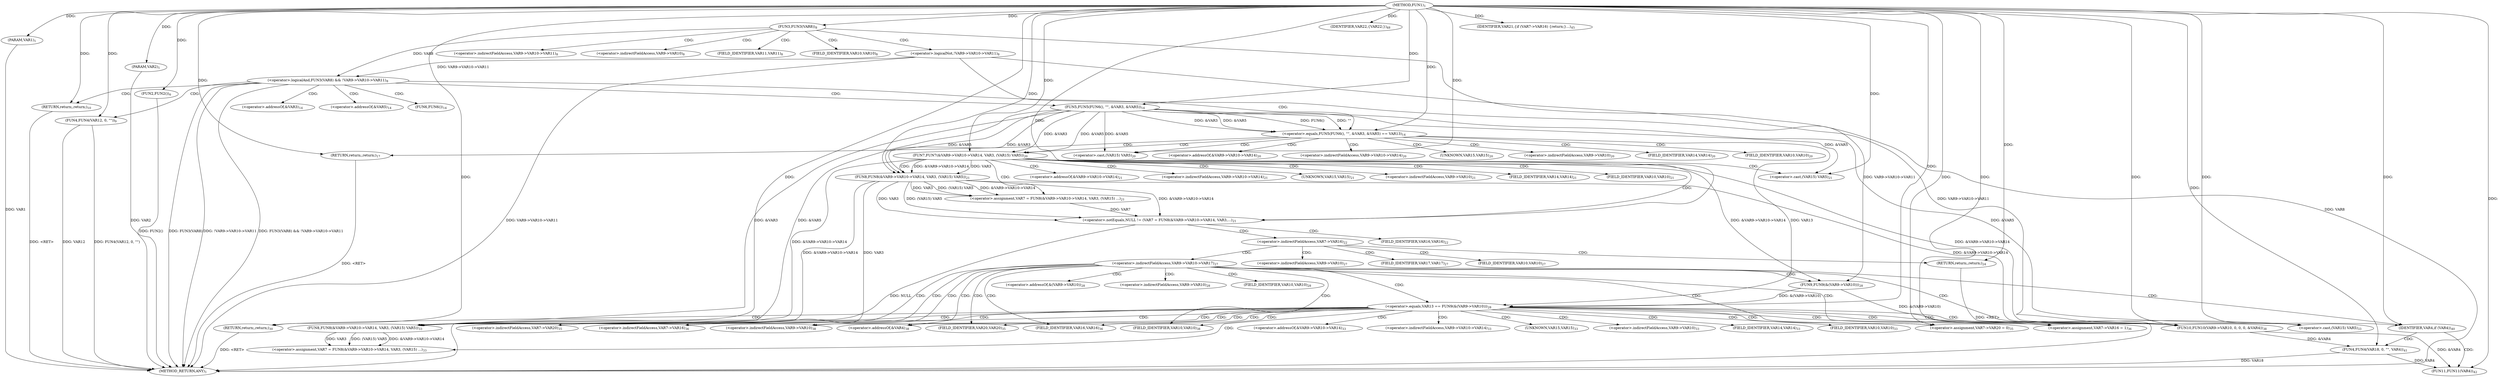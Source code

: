 digraph "FUN1" {  
"8" [label = <(METHOD,FUN1)<SUB>1</SUB>> ]
"144" [label = <(METHOD_RETURN,ANY)<SUB>1</SUB>> ]
"9" [label = <(PARAM,VAR1)<SUB>1</SUB>> ]
"10" [label = <(PARAM,VAR2)<SUB>1</SUB>> ]
"16" [label = <(FUN2,FUN2())<SUB>6</SUB>> ]
"18" [label = <(&lt;operator&gt;.logicalAnd,FUN3(VAR8) &amp;&amp; !VAR9-&gt;VAR10-&gt;VAR11)<SUB>8</SUB>> ]
"34" [label = <(&lt;operator&gt;.equals,FUN5(FUN6(), &quot;&quot;, &amp;VAR3, &amp;VAR5) == VAR13)<SUB>14</SUB>> ]
"46" [label = <(FUN7,FUN7(&amp;VAR9-&gt;VAR10-&gt;VAR14, VAR3, (VAR15) VAR5))<SUB>20</SUB>> ]
"28" [label = <(FUN4,FUN4(VAR12, 0, &quot;&quot;))<SUB>9</SUB>> ]
"32" [label = <(RETURN,return;,return;)<SUB>10</SUB>> ]
"44" [label = <(RETURN,return;,return;)<SUB>17</SUB>> ]
"19" [label = <(FUN3,FUN3(VAR8))<SUB>8</SUB>> ]
"21" [label = <(&lt;operator&gt;.logicalNot,!VAR9-&gt;VAR10-&gt;VAR11)<SUB>8</SUB>> ]
"35" [label = <(FUN5,FUN5(FUN6(), &quot;&quot;, &amp;VAR3, &amp;VAR5))<SUB>14</SUB>> ]
"54" [label = <(&lt;operator&gt;.cast,(VAR15) VAR5)<SUB>20</SUB>> ]
"59" [label = <(&lt;operator&gt;.notEquals,NULL != (VAR7 = FUN8(&amp;VAR9-&gt;VAR10-&gt;VAR14, VAR3,...)<SUB>21</SUB>> ]
"143" [label = <(IDENTIFIER,VAR22,{
		VAR22;
	})<SUB>48</SUB>> ]
"111" [label = <(&lt;operator&gt;.assignment,VAR7-&gt;VAR20 = 0)<SUB>35</SUB>> ]
"116" [label = <(&lt;operator&gt;.assignment,VAR7-&gt;VAR16 = 1)<SUB>36</SUB>> ]
"121" [label = <(FUN10,FUN10(VAR9-&gt;VAR10, 0, 0, 0, &amp;VAR4))<SUB>38</SUB>> ]
"140" [label = <(IDENTIFIER,VAR21,{
			if (VAR7-&gt;VAR16) {
				
				return;
			}

...)<SUB>45</SUB>> ]
"61" [label = <(&lt;operator&gt;.assignment,VAR7 = FUN8(&amp;VAR9-&gt;VAR10-&gt;VAR14, VAR3, (VAR15) ...)<SUB>21</SUB>> ]
"131" [label = <(IDENTIFIER,VAR4,if (VAR4))<SUB>40</SUB>> ]
"63" [label = <(FUN8,FUN8(&amp;VAR9-&gt;VAR10-&gt;VAR14, VAR3, (VAR15) VAR5))<SUB>21</SUB>> ]
"80" [label = <(RETURN,return;,return;)<SUB>24</SUB>> ]
"98" [label = <(&lt;operator&gt;.assignment,VAR7 = FUN8(&amp;VAR9-&gt;VAR10-&gt;VAR14, VAR3, (VAR15) ...)<SUB>33</SUB>> ]
"133" [label = <(FUN4,FUN4(VAR18, 0, &quot;&quot;, VAR4))<SUB>41</SUB>> ]
"138" [label = <(FUN11,FUN11(VAR4))<SUB>42</SUB>> ]
"71" [label = <(&lt;operator&gt;.cast,(VAR15) VAR5)<SUB>21</SUB>> ]
"89" [label = <(&lt;operator&gt;.equals,VAR13 == FUN9(&amp;(VAR9-&gt;VAR10)))<SUB>28</SUB>> ]
"97" [label = <(RETURN,return;,return;)<SUB>30</SUB>> ]
"100" [label = <(FUN8,FUN8(&amp;VAR9-&gt;VAR10-&gt;VAR14, VAR3, (VAR15) VAR5))<SUB>33</SUB>> ]
"91" [label = <(FUN9,FUN9(&amp;(VAR9-&gt;VAR10)))<SUB>28</SUB>> ]
"108" [label = <(&lt;operator&gt;.cast,(VAR15) VAR5)<SUB>33</SUB>> ]
"47" [label = <(&lt;operator&gt;.addressOf,&amp;VAR9-&gt;VAR10-&gt;VAR14)<SUB>20</SUB>> ]
"22" [label = <(&lt;operator&gt;.indirectFieldAccess,VAR9-&gt;VAR10-&gt;VAR11)<SUB>8</SUB>> ]
"36" [label = <(FUN6,FUN6())<SUB>14</SUB>> ]
"38" [label = <(&lt;operator&gt;.addressOf,&amp;VAR3)<SUB>14</SUB>> ]
"40" [label = <(&lt;operator&gt;.addressOf,&amp;VAR5)<SUB>14</SUB>> ]
"48" [label = <(&lt;operator&gt;.indirectFieldAccess,VAR9-&gt;VAR10-&gt;VAR14)<SUB>20</SUB>> ]
"55" [label = <(UNKNOWN,VAR15,VAR15)<SUB>20</SUB>> ]
"23" [label = <(&lt;operator&gt;.indirectFieldAccess,VAR9-&gt;VAR10)<SUB>8</SUB>> ]
"26" [label = <(FIELD_IDENTIFIER,VAR11,VAR11)<SUB>8</SUB>> ]
"49" [label = <(&lt;operator&gt;.indirectFieldAccess,VAR9-&gt;VAR10)<SUB>20</SUB>> ]
"52" [label = <(FIELD_IDENTIFIER,VAR14,VAR14)<SUB>20</SUB>> ]
"25" [label = <(FIELD_IDENTIFIER,VAR10,VAR10)<SUB>8</SUB>> ]
"51" [label = <(FIELD_IDENTIFIER,VAR10,VAR10)<SUB>20</SUB>> ]
"76" [label = <(&lt;operator&gt;.indirectFieldAccess,VAR7-&gt;VAR16)<SUB>22</SUB>> ]
"82" [label = <(&lt;operator&gt;.indirectFieldAccess,VAR9-&gt;VAR10-&gt;VAR17)<SUB>27</SUB>> ]
"112" [label = <(&lt;operator&gt;.indirectFieldAccess,VAR7-&gt;VAR20)<SUB>35</SUB>> ]
"117" [label = <(&lt;operator&gt;.indirectFieldAccess,VAR7-&gt;VAR16)<SUB>36</SUB>> ]
"122" [label = <(&lt;operator&gt;.indirectFieldAccess,VAR9-&gt;VAR10)<SUB>38</SUB>> ]
"128" [label = <(&lt;operator&gt;.addressOf,&amp;VAR4)<SUB>38</SUB>> ]
"64" [label = <(&lt;operator&gt;.addressOf,&amp;VAR9-&gt;VAR10-&gt;VAR14)<SUB>21</SUB>> ]
"78" [label = <(FIELD_IDENTIFIER,VAR16,VAR16)<SUB>22</SUB>> ]
"83" [label = <(&lt;operator&gt;.indirectFieldAccess,VAR9-&gt;VAR10)<SUB>27</SUB>> ]
"86" [label = <(FIELD_IDENTIFIER,VAR17,VAR17)<SUB>27</SUB>> ]
"114" [label = <(FIELD_IDENTIFIER,VAR20,VAR20)<SUB>35</SUB>> ]
"119" [label = <(FIELD_IDENTIFIER,VAR16,VAR16)<SUB>36</SUB>> ]
"124" [label = <(FIELD_IDENTIFIER,VAR10,VAR10)<SUB>38</SUB>> ]
"65" [label = <(&lt;operator&gt;.indirectFieldAccess,VAR9-&gt;VAR10-&gt;VAR14)<SUB>21</SUB>> ]
"72" [label = <(UNKNOWN,VAR15,VAR15)<SUB>21</SUB>> ]
"85" [label = <(FIELD_IDENTIFIER,VAR10,VAR10)<SUB>27</SUB>> ]
"66" [label = <(&lt;operator&gt;.indirectFieldAccess,VAR9-&gt;VAR10)<SUB>21</SUB>> ]
"69" [label = <(FIELD_IDENTIFIER,VAR14,VAR14)<SUB>21</SUB>> ]
"101" [label = <(&lt;operator&gt;.addressOf,&amp;VAR9-&gt;VAR10-&gt;VAR14)<SUB>33</SUB>> ]
"68" [label = <(FIELD_IDENTIFIER,VAR10,VAR10)<SUB>21</SUB>> ]
"92" [label = <(&lt;operator&gt;.addressOf,&amp;(VAR9-&gt;VAR10))<SUB>28</SUB>> ]
"102" [label = <(&lt;operator&gt;.indirectFieldAccess,VAR9-&gt;VAR10-&gt;VAR14)<SUB>33</SUB>> ]
"109" [label = <(UNKNOWN,VAR15,VAR15)<SUB>33</SUB>> ]
"93" [label = <(&lt;operator&gt;.indirectFieldAccess,VAR9-&gt;VAR10)<SUB>28</SUB>> ]
"103" [label = <(&lt;operator&gt;.indirectFieldAccess,VAR9-&gt;VAR10)<SUB>33</SUB>> ]
"106" [label = <(FIELD_IDENTIFIER,VAR14,VAR14)<SUB>33</SUB>> ]
"95" [label = <(FIELD_IDENTIFIER,VAR10,VAR10)<SUB>28</SUB>> ]
"105" [label = <(FIELD_IDENTIFIER,VAR10,VAR10)<SUB>33</SUB>> ]
  "44" -> "144"  [ label = "DDG: &lt;RET&gt;"] 
  "32" -> "144"  [ label = "DDG: &lt;RET&gt;"] 
  "97" -> "144"  [ label = "DDG: &lt;RET&gt;"] 
  "80" -> "144"  [ label = "DDG: &lt;RET&gt;"] 
  "9" -> "144"  [ label = "DDG: VAR1"] 
  "10" -> "144"  [ label = "DDG: VAR2"] 
  "16" -> "144"  [ label = "DDG: FUN2()"] 
  "18" -> "144"  [ label = "DDG: FUN3(VAR8)"] 
  "21" -> "144"  [ label = "DDG: VAR9-&gt;VAR10-&gt;VAR11"] 
  "18" -> "144"  [ label = "DDG: !VAR9-&gt;VAR10-&gt;VAR11"] 
  "18" -> "144"  [ label = "DDG: FUN3(VAR8) &amp;&amp; !VAR9-&gt;VAR10-&gt;VAR11"] 
  "28" -> "144"  [ label = "DDG: FUN4(VAR12, 0, &quot;&quot;)"] 
  "133" -> "144"  [ label = "DDG: VAR18"] 
  "19" -> "144"  [ label = "DDG: VAR8"] 
  "28" -> "144"  [ label = "DDG: VAR12"] 
  "59" -> "144"  [ label = "DDG: NULL"] 
  "8" -> "9"  [ label = "DDG: "] 
  "8" -> "10"  [ label = "DDG: "] 
  "8" -> "16"  [ label = "DDG: "] 
  "19" -> "18"  [ label = "DDG: VAR8"] 
  "21" -> "18"  [ label = "DDG: VAR9-&gt;VAR10-&gt;VAR11"] 
  "8" -> "32"  [ label = "DDG: "] 
  "35" -> "34"  [ label = "DDG: FUN6()"] 
  "35" -> "34"  [ label = "DDG: &quot;&quot;"] 
  "35" -> "34"  [ label = "DDG: &amp;VAR3"] 
  "35" -> "34"  [ label = "DDG: &amp;VAR5"] 
  "8" -> "34"  [ label = "DDG: "] 
  "8" -> "44"  [ label = "DDG: "] 
  "35" -> "46"  [ label = "DDG: &amp;VAR3"] 
  "8" -> "46"  [ label = "DDG: "] 
  "35" -> "46"  [ label = "DDG: &amp;VAR5"] 
  "8" -> "19"  [ label = "DDG: "] 
  "8" -> "28"  [ label = "DDG: "] 
  "8" -> "35"  [ label = "DDG: "] 
  "35" -> "54"  [ label = "DDG: &amp;VAR5"] 
  "8" -> "54"  [ label = "DDG: "] 
  "8" -> "143"  [ label = "DDG: "] 
  "8" -> "59"  [ label = "DDG: "] 
  "61" -> "59"  [ label = "DDG: VAR7"] 
  "63" -> "59"  [ label = "DDG: &amp;VAR9-&gt;VAR10-&gt;VAR14"] 
  "63" -> "59"  [ label = "DDG: VAR3"] 
  "63" -> "59"  [ label = "DDG: (VAR15) VAR5"] 
  "8" -> "111"  [ label = "DDG: "] 
  "8" -> "116"  [ label = "DDG: "] 
  "8" -> "140"  [ label = "DDG: "] 
  "63" -> "61"  [ label = "DDG: &amp;VAR9-&gt;VAR10-&gt;VAR14"] 
  "63" -> "61"  [ label = "DDG: VAR3"] 
  "63" -> "61"  [ label = "DDG: (VAR15) VAR5"] 
  "21" -> "121"  [ label = "DDG: VAR9-&gt;VAR10-&gt;VAR11"] 
  "91" -> "121"  [ label = "DDG: &amp;(VAR9-&gt;VAR10)"] 
  "46" -> "121"  [ label = "DDG: &amp;VAR9-&gt;VAR10-&gt;VAR14"] 
  "63" -> "121"  [ label = "DDG: &amp;VAR9-&gt;VAR10-&gt;VAR14"] 
  "8" -> "121"  [ label = "DDG: "] 
  "8" -> "131"  [ label = "DDG: "] 
  "46" -> "63"  [ label = "DDG: &amp;VAR9-&gt;VAR10-&gt;VAR14"] 
  "35" -> "63"  [ label = "DDG: &amp;VAR3"] 
  "46" -> "63"  [ label = "DDG: VAR3"] 
  "8" -> "63"  [ label = "DDG: "] 
  "35" -> "63"  [ label = "DDG: &amp;VAR5"] 
  "8" -> "80"  [ label = "DDG: "] 
  "100" -> "98"  [ label = "DDG: &amp;VAR9-&gt;VAR10-&gt;VAR14"] 
  "100" -> "98"  [ label = "DDG: VAR3"] 
  "100" -> "98"  [ label = "DDG: (VAR15) VAR5"] 
  "35" -> "71"  [ label = "DDG: &amp;VAR5"] 
  "8" -> "71"  [ label = "DDG: "] 
  "8" -> "133"  [ label = "DDG: "] 
  "121" -> "133"  [ label = "DDG: &amp;VAR4"] 
  "121" -> "138"  [ label = "DDG: &amp;VAR4"] 
  "133" -> "138"  [ label = "DDG: VAR4"] 
  "8" -> "138"  [ label = "DDG: "] 
  "34" -> "89"  [ label = "DDG: VAR13"] 
  "8" -> "89"  [ label = "DDG: "] 
  "91" -> "89"  [ label = "DDG: &amp;(VAR9-&gt;VAR10)"] 
  "8" -> "97"  [ label = "DDG: "] 
  "63" -> "100"  [ label = "DDG: &amp;VAR9-&gt;VAR10-&gt;VAR14"] 
  "46" -> "100"  [ label = "DDG: &amp;VAR9-&gt;VAR10-&gt;VAR14"] 
  "35" -> "100"  [ label = "DDG: &amp;VAR3"] 
  "63" -> "100"  [ label = "DDG: VAR3"] 
  "8" -> "100"  [ label = "DDG: "] 
  "35" -> "100"  [ label = "DDG: &amp;VAR5"] 
  "21" -> "91"  [ label = "DDG: VAR9-&gt;VAR10-&gt;VAR11"] 
  "46" -> "91"  [ label = "DDG: &amp;VAR9-&gt;VAR10-&gt;VAR14"] 
  "35" -> "108"  [ label = "DDG: &amp;VAR5"] 
  "8" -> "108"  [ label = "DDG: "] 
  "18" -> "34"  [ label = "CDG: "] 
  "18" -> "38"  [ label = "CDG: "] 
  "18" -> "40"  [ label = "CDG: "] 
  "18" -> "35"  [ label = "CDG: "] 
  "18" -> "36"  [ label = "CDG: "] 
  "18" -> "32"  [ label = "CDG: "] 
  "18" -> "28"  [ label = "CDG: "] 
  "34" -> "51"  [ label = "CDG: "] 
  "34" -> "52"  [ label = "CDG: "] 
  "34" -> "44"  [ label = "CDG: "] 
  "34" -> "54"  [ label = "CDG: "] 
  "34" -> "47"  [ label = "CDG: "] 
  "34" -> "48"  [ label = "CDG: "] 
  "34" -> "49"  [ label = "CDG: "] 
  "34" -> "46"  [ label = "CDG: "] 
  "34" -> "55"  [ label = "CDG: "] 
  "46" -> "68"  [ label = "CDG: "] 
  "46" -> "64"  [ label = "CDG: "] 
  "46" -> "69"  [ label = "CDG: "] 
  "46" -> "59"  [ label = "CDG: "] 
  "46" -> "61"  [ label = "CDG: "] 
  "46" -> "66"  [ label = "CDG: "] 
  "46" -> "72"  [ label = "CDG: "] 
  "46" -> "65"  [ label = "CDG: "] 
  "46" -> "71"  [ label = "CDG: "] 
  "46" -> "63"  [ label = "CDG: "] 
  "19" -> "21"  [ label = "CDG: "] 
  "19" -> "26"  [ label = "CDG: "] 
  "19" -> "25"  [ label = "CDG: "] 
  "19" -> "22"  [ label = "CDG: "] 
  "19" -> "23"  [ label = "CDG: "] 
  "59" -> "76"  [ label = "CDG: "] 
  "59" -> "78"  [ label = "CDG: "] 
  "76" -> "85"  [ label = "CDG: "] 
  "76" -> "80"  [ label = "CDG: "] 
  "76" -> "86"  [ label = "CDG: "] 
  "76" -> "82"  [ label = "CDG: "] 
  "76" -> "83"  [ label = "CDG: "] 
  "82" -> "128"  [ label = "CDG: "] 
  "82" -> "114"  [ label = "CDG: "] 
  "82" -> "131"  [ label = "CDG: "] 
  "82" -> "119"  [ label = "CDG: "] 
  "82" -> "121"  [ label = "CDG: "] 
  "82" -> "95"  [ label = "CDG: "] 
  "82" -> "92"  [ label = "CDG: "] 
  "82" -> "91"  [ label = "CDG: "] 
  "82" -> "112"  [ label = "CDG: "] 
  "82" -> "93"  [ label = "CDG: "] 
  "82" -> "111"  [ label = "CDG: "] 
  "82" -> "89"  [ label = "CDG: "] 
  "82" -> "116"  [ label = "CDG: "] 
  "82" -> "122"  [ label = "CDG: "] 
  "82" -> "117"  [ label = "CDG: "] 
  "82" -> "124"  [ label = "CDG: "] 
  "131" -> "138"  [ label = "CDG: "] 
  "131" -> "133"  [ label = "CDG: "] 
  "89" -> "98"  [ label = "CDG: "] 
  "89" -> "128"  [ label = "CDG: "] 
  "89" -> "102"  [ label = "CDG: "] 
  "89" -> "114"  [ label = "CDG: "] 
  "89" -> "131"  [ label = "CDG: "] 
  "89" -> "103"  [ label = "CDG: "] 
  "89" -> "119"  [ label = "CDG: "] 
  "89" -> "121"  [ label = "CDG: "] 
  "89" -> "97"  [ label = "CDG: "] 
  "89" -> "112"  [ label = "CDG: "] 
  "89" -> "101"  [ label = "CDG: "] 
  "89" -> "100"  [ label = "CDG: "] 
  "89" -> "108"  [ label = "CDG: "] 
  "89" -> "111"  [ label = "CDG: "] 
  "89" -> "116"  [ label = "CDG: "] 
  "89" -> "122"  [ label = "CDG: "] 
  "89" -> "106"  [ label = "CDG: "] 
  "89" -> "105"  [ label = "CDG: "] 
  "89" -> "117"  [ label = "CDG: "] 
  "89" -> "124"  [ label = "CDG: "] 
  "89" -> "109"  [ label = "CDG: "] 
}

